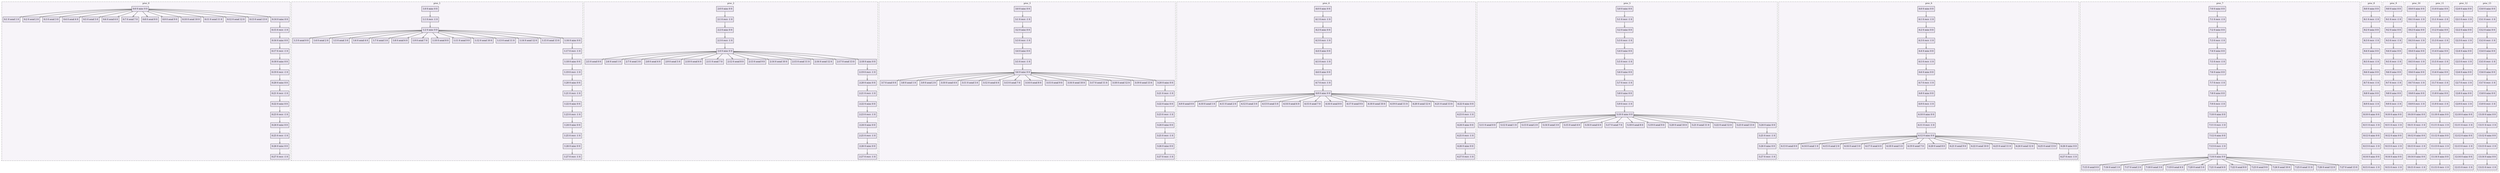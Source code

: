 digraph{node[shape=record style=filled colorscheme=purd9 fillcolor=2];subgraph cluster0{style=dashed;colorscheme=purd9;bgcolor=1;edge[arrowhead=empty];label=proc_0;0[label="0:0 0 misc 0 0"];1[label="0:1 0 send 1 0"];2[label="0:2 0 send 2 0"];3[label="0:3 0 send 3 0"];4[label="0:4 0 send 4 0"];5[label="0:5 0 send 5 0"];6[label="0:6 0 send 6 0"];7[label="0:7 0 send 7 0"];8[label="0:8 0 send 8 0"];9[label="0:9 0 send 9 0"];10[label="0:10 0 send 10 0"];11[label="0:11 0 send 11 0"];12[label="0:12 0 send 12 0"];13[label="0:13 0 send 13 0"];14[label="0:14 0 misc 0 0"];15[label="0:15 0 recv -1 0"];16[label="0:16 0 misc 0 0"];17[label="0:17 0 recv -1 0"];18[label="0:18 0 misc 0 0"];19[label="0:19 0 recv -1 0"];20[label="0:20 0 misc 0 0"];21[label="0:21 0 recv -1 0"];22[label="0:22 0 misc 0 0"];23[label="0:23 0 recv -1 0"];24[label="0:24 0 misc 0 0"];25[label="0:25 0 recv -1 0"];26[label="0:26 0 misc 0 0"];27[label="0:27 0 recv -1 0"];0->1;0->2;0->3;0->4;0->5;0->6;0->7;0->8;0->9;0->10;0->11;0->12;0->13;0->14;14->15;15->16;16->17;17->18;18->19;19->20;20->21;21->22;22->23;23->24;24->25;25->26;26->27;}subgraph cluster1{style=dashed;colorscheme=purd9;bgcolor=1;edge[arrowhead=empty];label=proc_1;28[label="1:0 0 misc 0 0"];29[label="1:1 0 recv -1 0"];30[label="1:2 0 misc 0 0"];31[label="1:3 0 send 0 0"];32[label="1:4 0 send 2 0"];33[label="1:5 0 send 3 0"];34[label="1:6 0 send 4 0"];35[label="1:7 0 send 5 0"];36[label="1:8 0 send 6 0"];37[label="1:9 0 send 7 0"];38[label="1:10 0 send 8 0"];39[label="1:11 0 send 9 0"];40[label="1:12 0 send 10 0"];41[label="1:13 0 send 11 0"];42[label="1:14 0 send 12 0"];43[label="1:15 0 send 13 0"];44[label="1:16 0 misc 0 0"];45[label="1:17 0 recv -1 0"];46[label="1:18 0 misc 0 0"];47[label="1:19 0 recv -1 0"];48[label="1:20 0 misc 0 0"];49[label="1:21 0 recv -1 0"];50[label="1:22 0 misc 0 0"];51[label="1:23 0 recv -1 0"];52[label="1:24 0 misc 0 0"];53[label="1:25 0 recv -1 0"];54[label="1:26 0 misc 0 0"];55[label="1:27 0 recv -1 0"];28->29;29->30;30->31;30->32;30->33;30->34;30->35;30->36;30->37;30->38;30->39;30->40;30->41;30->42;30->43;30->44;44->45;45->46;46->47;47->48;48->49;49->50;50->51;51->52;52->53;53->54;54->55;}subgraph cluster2{style=dashed;colorscheme=purd9;bgcolor=1;edge[arrowhead=empty];label=proc_2;56[label="2:0 0 misc 0 0"];57[label="2:1 0 recv -1 0"];58[label="2:2 0 misc 0 0"];59[label="2:3 0 recv -1 0"];60[label="2:4 0 misc 0 0"];61[label="2:5 0 send 0 0"];62[label="2:6 0 send 1 0"];63[label="2:7 0 send 3 0"];64[label="2:8 0 send 4 0"];65[label="2:9 0 send 5 0"];66[label="2:10 0 send 6 0"];67[label="2:11 0 send 7 0"];68[label="2:12 0 send 8 0"];69[label="2:13 0 send 9 0"];70[label="2:14 0 send 10 0"];71[label="2:15 0 send 11 0"];72[label="2:16 0 send 12 0"];73[label="2:17 0 send 13 0"];74[label="2:18 0 misc 0 0"];75[label="2:19 0 recv -1 0"];76[label="2:20 0 misc 0 0"];77[label="2:21 0 recv -1 0"];78[label="2:22 0 misc 0 0"];79[label="2:23 0 recv -1 0"];80[label="2:24 0 misc 0 0"];81[label="2:25 0 recv -1 0"];82[label="2:26 0 misc 0 0"];83[label="2:27 0 recv -1 0"];56->57;57->58;58->59;59->60;60->61;60->62;60->63;60->64;60->65;60->66;60->67;60->68;60->69;60->70;60->71;60->72;60->73;60->74;74->75;75->76;76->77;77->78;78->79;79->80;80->81;81->82;82->83;}subgraph cluster3{style=dashed;colorscheme=purd9;bgcolor=1;edge[arrowhead=empty];label=proc_3;84[label="3:0 0 misc 0 0"];85[label="3:1 0 recv -1 0"];86[label="3:2 0 misc 0 0"];87[label="3:3 0 recv -1 0"];88[label="3:4 0 misc 0 0"];89[label="3:5 0 recv -1 0"];90[label="3:6 0 misc 0 0"];91[label="3:7 0 send 0 0"];92[label="3:8 0 send 1 0"];93[label="3:9 0 send 2 0"];94[label="3:10 0 send 4 0"];95[label="3:11 0 send 5 0"];96[label="3:12 0 send 6 0"];97[label="3:13 0 send 7 0"];98[label="3:14 0 send 8 0"];99[label="3:15 0 send 9 0"];100[label="3:16 0 send 10 0"];101[label="3:17 0 send 11 0"];102[label="3:18 0 send 12 0"];103[label="3:19 0 send 13 0"];104[label="3:20 0 misc 0 0"];105[label="3:21 0 recv -1 0"];106[label="3:22 0 misc 0 0"];107[label="3:23 0 recv -1 0"];108[label="3:24 0 misc 0 0"];109[label="3:25 0 recv -1 0"];110[label="3:26 0 misc 0 0"];111[label="3:27 0 recv -1 0"];84->85;85->86;86->87;87->88;88->89;89->90;90->91;90->92;90->93;90->94;90->95;90->96;90->97;90->98;90->99;90->100;90->101;90->102;90->103;90->104;104->105;105->106;106->107;107->108;108->109;109->110;110->111;}subgraph cluster4{style=dashed;colorscheme=purd9;bgcolor=1;edge[arrowhead=empty];label=proc_4;112[label="4:0 0 misc 0 0"];113[label="4:1 0 recv -1 0"];114[label="4:2 0 misc 0 0"];115[label="4:3 0 recv -1 0"];116[label="4:4 0 misc 0 0"];117[label="4:5 0 recv -1 0"];118[label="4:6 0 misc 0 0"];119[label="4:7 0 recv -1 0"];120[label="4:8 0 misc 0 0"];121[label="4:9 0 send 0 0"];122[label="4:10 0 send 1 0"];123[label="4:11 0 send 2 0"];124[label="4:12 0 send 3 0"];125[label="4:13 0 send 5 0"];126[label="4:14 0 send 6 0"];127[label="4:15 0 send 7 0"];128[label="4:16 0 send 8 0"];129[label="4:17 0 send 9 0"];130[label="4:18 0 send 10 0"];131[label="4:19 0 send 11 0"];132[label="4:20 0 send 12 0"];133[label="4:21 0 send 13 0"];134[label="4:22 0 misc 0 0"];135[label="4:23 0 recv -1 0"];136[label="4:24 0 misc 0 0"];137[label="4:25 0 recv -1 0"];138[label="4:26 0 misc 0 0"];139[label="4:27 0 recv -1 0"];112->113;113->114;114->115;115->116;116->117;117->118;118->119;119->120;120->121;120->122;120->123;120->124;120->125;120->126;120->127;120->128;120->129;120->130;120->131;120->132;120->133;120->134;134->135;135->136;136->137;137->138;138->139;}subgraph cluster5{style=dashed;colorscheme=purd9;bgcolor=1;edge[arrowhead=empty];label=proc_5;140[label="5:0 0 misc 0 0"];141[label="5:1 0 recv -1 0"];142[label="5:2 0 misc 0 0"];143[label="5:3 0 recv -1 0"];144[label="5:4 0 misc 0 0"];145[label="5:5 0 recv -1 0"];146[label="5:6 0 misc 0 0"];147[label="5:7 0 recv -1 0"];148[label="5:8 0 misc 0 0"];149[label="5:9 0 recv -1 0"];150[label="5:10 0 misc 0 0"];151[label="5:11 0 send 0 0"];152[label="5:12 0 send 1 0"];153[label="5:13 0 send 2 0"];154[label="5:14 0 send 3 0"];155[label="5:15 0 send 4 0"];156[label="5:16 0 send 6 0"];157[label="5:17 0 send 7 0"];158[label="5:18 0 send 8 0"];159[label="5:19 0 send 9 0"];160[label="5:20 0 send 10 0"];161[label="5:21 0 send 11 0"];162[label="5:22 0 send 12 0"];163[label="5:23 0 send 13 0"];164[label="5:24 0 misc 0 0"];165[label="5:25 0 recv -1 0"];166[label="5:26 0 misc 0 0"];167[label="5:27 0 recv -1 0"];140->141;141->142;142->143;143->144;144->145;145->146;146->147;147->148;148->149;149->150;150->151;150->152;150->153;150->154;150->155;150->156;150->157;150->158;150->159;150->160;150->161;150->162;150->163;150->164;164->165;165->166;166->167;}subgraph cluster6{style=dashed;colorscheme=purd9;bgcolor=1;edge[arrowhead=empty];label=proc_6;168[label="6:0 0 misc 0 0"];169[label="6:1 0 recv -1 0"];170[label="6:2 0 misc 0 0"];171[label="6:3 0 recv -1 0"];172[label="6:4 0 misc 0 0"];173[label="6:5 0 recv -1 0"];174[label="6:6 0 misc 0 0"];175[label="6:7 0 recv -1 0"];176[label="6:8 0 misc 0 0"];177[label="6:9 0 recv -1 0"];178[label="6:10 0 misc 0 0"];179[label="6:11 0 recv -1 0"];180[label="6:12 0 misc 0 0"];181[label="6:13 0 send 0 0"];182[label="6:14 0 send 1 0"];183[label="6:15 0 send 2 0"];184[label="6:16 0 send 3 0"];185[label="6:17 0 send 4 0"];186[label="6:18 0 send 5 0"];187[label="6:19 0 send 7 0"];188[label="6:20 0 send 8 0"];189[label="6:21 0 send 9 0"];190[label="6:22 0 send 10 0"];191[label="6:23 0 send 11 0"];192[label="6:24 0 send 12 0"];193[label="6:25 0 send 13 0"];194[label="6:26 0 misc 0 0"];195[label="6:27 0 recv -1 0"];168->169;169->170;170->171;171->172;172->173;173->174;174->175;175->176;176->177;177->178;178->179;179->180;180->181;180->182;180->183;180->184;180->185;180->186;180->187;180->188;180->189;180->190;180->191;180->192;180->193;180->194;194->195;}subgraph cluster7{style=dashed;colorscheme=purd9;bgcolor=1;edge[arrowhead=empty];label=proc_7;196[label="7:0 0 misc 0 0"];197[label="7:1 0 recv -1 0"];198[label="7:2 0 misc 0 0"];199[label="7:3 0 recv -1 0"];200[label="7:4 0 misc 0 0"];201[label="7:5 0 recv -1 0"];202[label="7:6 0 misc 0 0"];203[label="7:7 0 recv -1 0"];204[label="7:8 0 misc 0 0"];205[label="7:9 0 recv -1 0"];206[label="7:10 0 misc 0 0"];207[label="7:11 0 recv -1 0"];208[label="7:12 0 misc 0 0"];209[label="7:13 0 recv -1 0"];210[label="7:14 0 misc 0 0"];211[label="7:15 0 send 0 0"];212[label="7:16 0 send 1 0"];213[label="7:17 0 send 2 0"];214[label="7:18 0 send 3 0"];215[label="7:19 0 send 4 0"];216[label="7:20 0 send 5 0"];217[label="7:21 0 send 6 0"];218[label="7:22 0 send 8 0"];219[label="7:23 0 send 9 0"];220[label="7:24 0 send 10 0"];221[label="7:25 0 send 11 0"];222[label="7:26 0 send 12 0"];223[label="7:27 0 send 13 0"];196->197;197->198;198->199;199->200;200->201;201->202;202->203;203->204;204->205;205->206;206->207;207->208;208->209;209->210;210->211;210->212;210->213;210->214;210->215;210->216;210->217;210->218;210->219;210->220;210->221;210->222;210->223;}subgraph cluster8{style=dashed;colorscheme=purd9;bgcolor=1;edge[arrowhead=empty];label=proc_8;224[label="8:0 0 misc 0 0"];225[label="8:1 0 recv -1 0"];226[label="8:2 0 misc 0 0"];227[label="8:3 0 recv -1 0"];228[label="8:4 0 misc 0 0"];229[label="8:5 0 recv -1 0"];230[label="8:6 0 misc 0 0"];231[label="8:7 0 recv -1 0"];232[label="8:8 0 misc 0 0"];233[label="8:9 0 recv -1 0"];234[label="8:10 0 misc 0 0"];235[label="8:11 0 recv -1 0"];236[label="8:12 0 misc 0 0"];237[label="8:13 0 recv -1 0"];238[label="8:14 0 misc 0 0"];239[label="8:15 0 recv -1 0"];224->225;225->226;226->227;227->228;228->229;229->230;230->231;231->232;232->233;233->234;234->235;235->236;236->237;237->238;238->239;}subgraph cluster9{style=dashed;colorscheme=purd9;bgcolor=1;edge[arrowhead=empty];label=proc_9;240[label="9:0 0 misc 0 0"];241[label="9:1 0 recv -1 0"];242[label="9:2 0 misc 0 0"];243[label="9:3 0 recv -1 0"];244[label="9:4 0 misc 0 0"];245[label="9:5 0 recv -1 0"];246[label="9:6 0 misc 0 0"];247[label="9:7 0 recv -1 0"];248[label="9:8 0 misc 0 0"];249[label="9:9 0 recv -1 0"];250[label="9:10 0 misc 0 0"];251[label="9:11 0 recv -1 0"];252[label="9:12 0 misc 0 0"];253[label="9:13 0 recv -1 0"];254[label="9:14 0 misc 0 0"];255[label="9:15 0 recv -1 0"];240->241;241->242;242->243;243->244;244->245;245->246;246->247;247->248;248->249;249->250;250->251;251->252;252->253;253->254;254->255;}subgraph cluster10{style=dashed;colorscheme=purd9;bgcolor=1;edge[arrowhead=empty];label=proc_10;256[label="10:0 0 misc 0 0"];257[label="10:1 0 recv -1 0"];258[label="10:2 0 misc 0 0"];259[label="10:3 0 recv -1 0"];260[label="10:4 0 misc 0 0"];261[label="10:5 0 recv -1 0"];262[label="10:6 0 misc 0 0"];263[label="10:7 0 recv -1 0"];264[label="10:8 0 misc 0 0"];265[label="10:9 0 recv -1 0"];266[label="10:10 0 misc 0 0"];267[label="10:11 0 recv -1 0"];268[label="10:12 0 misc 0 0"];269[label="10:13 0 recv -1 0"];270[label="10:14 0 misc 0 0"];271[label="10:15 0 recv -1 0"];256->257;257->258;258->259;259->260;260->261;261->262;262->263;263->264;264->265;265->266;266->267;267->268;268->269;269->270;270->271;}subgraph cluster11{style=dashed;colorscheme=purd9;bgcolor=1;edge[arrowhead=empty];label=proc_11;272[label="11:0 0 misc 0 0"];273[label="11:1 0 recv -1 0"];274[label="11:2 0 misc 0 0"];275[label="11:3 0 recv -1 0"];276[label="11:4 0 misc 0 0"];277[label="11:5 0 recv -1 0"];278[label="11:6 0 misc 0 0"];279[label="11:7 0 recv -1 0"];280[label="11:8 0 misc 0 0"];281[label="11:9 0 recv -1 0"];282[label="11:10 0 misc 0 0"];283[label="11:11 0 recv -1 0"];284[label="11:12 0 misc 0 0"];285[label="11:13 0 recv -1 0"];286[label="11:14 0 misc 0 0"];287[label="11:15 0 recv -1 0"];272->273;273->274;274->275;275->276;276->277;277->278;278->279;279->280;280->281;281->282;282->283;283->284;284->285;285->286;286->287;}subgraph cluster12{style=dashed;colorscheme=purd9;bgcolor=1;edge[arrowhead=empty];label=proc_12;288[label="12:0 0 misc 0 0"];289[label="12:1 0 recv -1 0"];290[label="12:2 0 misc 0 0"];291[label="12:3 0 recv -1 0"];292[label="12:4 0 misc 0 0"];293[label="12:5 0 recv -1 0"];294[label="12:6 0 misc 0 0"];295[label="12:7 0 recv -1 0"];296[label="12:8 0 misc 0 0"];297[label="12:9 0 recv -1 0"];298[label="12:10 0 misc 0 0"];299[label="12:11 0 recv -1 0"];300[label="12:12 0 misc 0 0"];301[label="12:13 0 recv -1 0"];302[label="12:14 0 misc 0 0"];303[label="12:15 0 recv -1 0"];288->289;289->290;290->291;291->292;292->293;293->294;294->295;295->296;296->297;297->298;298->299;299->300;300->301;301->302;302->303;}subgraph cluster13{style=dashed;colorscheme=purd9;bgcolor=1;edge[arrowhead=empty];label=proc_13;304[label="13:0 0 misc 0 0"];305[label="13:1 0 recv -1 0"];306[label="13:2 0 misc 0 0"];307[label="13:3 0 recv -1 0"];308[label="13:4 0 misc 0 0"];309[label="13:5 0 recv -1 0"];310[label="13:6 0 misc 0 0"];311[label="13:7 0 recv -1 0"];312[label="13:8 0 misc 0 0"];313[label="13:9 0 recv -1 0"];314[label="13:10 0 misc 0 0"];315[label="13:11 0 recv -1 0"];316[label="13:12 0 misc 0 0"];317[label="13:13 0 recv -1 0"];318[label="13:14 0 misc 0 0"];319[label="13:15 0 recv -1 0"];304->305;305->306;306->307;307->308;308->309;309->310;310->311;311->312;312->313;313->314;314->315;315->316;316->317;317->318;318->319;}}